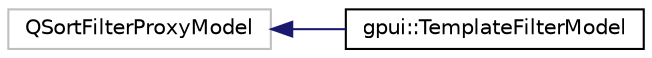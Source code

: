 digraph "Graphical Class Hierarchy"
{
 // LATEX_PDF_SIZE
  edge [fontname="Helvetica",fontsize="10",labelfontname="Helvetica",labelfontsize="10"];
  node [fontname="Helvetica",fontsize="10",shape=record];
  rankdir="LR";
  Node317 [label="QSortFilterProxyModel",height=0.2,width=0.4,color="grey75", fillcolor="white", style="filled",tooltip=" "];
  Node317 -> Node0 [dir="back",color="midnightblue",fontsize="10",style="solid",fontname="Helvetica"];
  Node0 [label="gpui::TemplateFilterModel",height=0.2,width=0.4,color="black", fillcolor="white", style="filled",URL="$classgpui_1_1_template_filter_model.html",tooltip="The TemplateFilterModel class."];
}
